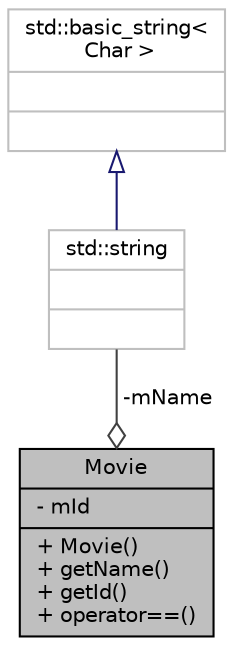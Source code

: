 digraph "Movie"
{
 // LATEX_PDF_SIZE
  edge [fontname="Helvetica",fontsize="10",labelfontname="Helvetica",labelfontsize="10"];
  node [fontname="Helvetica",fontsize="10",shape=record];
  Node1 [label="{Movie\n|- mId\l|+ Movie()\l+ getName()\l+ getId()\l+ operator==()\l}",height=0.2,width=0.4,color="black", fillcolor="grey75", style="filled", fontcolor="black",tooltip="Represents a movie with an ID and a name."];
  Node2 -> Node1 [color="grey25",fontsize="10",style="solid",label=" -mName" ,arrowhead="odiamond",fontname="Helvetica"];
  Node2 [label="{std::string\n||}",height=0.2,width=0.4,color="grey75", fillcolor="white", style="filled",tooltip=" "];
  Node3 -> Node2 [dir="back",color="midnightblue",fontsize="10",style="solid",arrowtail="onormal",fontname="Helvetica"];
  Node3 [label="{std::basic_string\<\l Char \>\n||}",height=0.2,width=0.4,color="grey75", fillcolor="white", style="filled",tooltip=" "];
}
